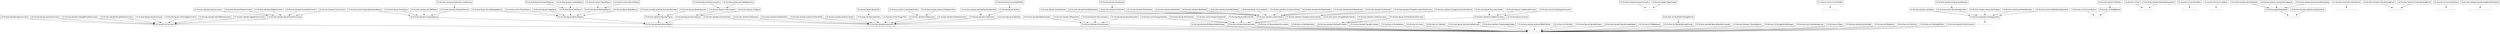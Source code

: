 digraph JHotDraw5_2 {
node [fontname=Helvetica, shape=record, color=grey, fontcolor=grey]

CH_ifa_draw_figures_PolyLineHandle [label="{CH.ifa.draw.figures.PolyLineHandle}", color="black", fontcolor="black" ]
	CH_ifa_draw_figures_PolyLineHandle -> CH_ifa_draw_standard_LocatorHandle [arrowhead=normal]

CH_ifa_draw_figures_InsertImageCommand [label="{CH.ifa.draw.figures.InsertImageCommand}", color="black", fontcolor="black" ]
	CH_ifa_draw_figures_InsertImageCommand -> CH_ifa_draw_util_Command [arrowhead=normal]

CH_ifa_draw_standard_CompositeFigure [label="{CH.ifa.draw.standard.CompositeFigure}", color="black", fontcolor="black" ]
	CH_ifa_draw_standard_CompositeFigure -> CH_ifa_draw_standard_AbstractFigure [arrowhead=normal]

CH_ifa_draw_samples_javadraw_URLTool [label="{CH.ifa.draw.samples.javadraw.URLTool}", color="black", fontcolor="black" ]
	CH_ifa_draw_samples_javadraw_URLTool -> CH_ifa_draw_standard_AbstractTool [arrowhead=normal]

CH_ifa_draw_samples_javadraw_Animator [label="{CH.ifa.draw.samples.javadraw.Animator}", color="black", fontcolor="black" ]
	CH_ifa_draw_samples_javadraw_Animator -> java_lang_Thread [arrowhead=normal]

CH_ifa_draw_figures_ConnectedTextTool [label="{CH.ifa.draw.figures.ConnectedTextTool}", color="black", fontcolor="black" ]
	CH_ifa_draw_figures_ConnectedTextTool -> CH_ifa_draw_figures_TextTool [arrowhead=normal]

CH_ifa_draw_samples_javadraw_BouncingDrawing [label="{CH.ifa.draw.samples.javadraw.BouncingDrawing}", color="black", fontcolor="black" ]
	CH_ifa_draw_samples_javadraw_BouncingDrawing -> CH_ifa_draw_standard_StandardDrawing [arrowhead=normal]

CH_ifa_draw_standard_ActionTool [label="{CH.ifa.draw.standard.ActionTool}", color="black", fontcolor="black" ]
	CH_ifa_draw_standard_ActionTool -> CH_ifa_draw_standard_AbstractTool [arrowhead=normal]

CH_ifa_draw_contrib_CustomToolBar [label="{CH.ifa.draw.contrib.CustomToolBar}", color="black", fontcolor="black" ]
	CH_ifa_draw_contrib_CustomToolBar -> javax_swing_JToolBar [arrowhead=normal]

CH_ifa_draw_standard_BufferedUpdateStrategy [label="{CH.ifa.draw.standard.BufferedUpdateStrategy}", color="black", fontcolor="black" ]
	CH_ifa_draw_standard_BufferedUpdateStrategy -> java_lang_Object [arrowhead=normal]

CH_ifa_draw_contrib_PolygonFigure [label="{CH.ifa.draw.contrib.PolygonFigure}", color="black", fontcolor="black" ]
	CH_ifa_draw_contrib_PolygonFigure -> CH_ifa_draw_figures_AttributeFigure [arrowhead=normal]

CH_ifa_draw_standard_ConnectionHandle [label="{CH.ifa.draw.standard.ConnectionHandle}", color="black", fontcolor="black" ]
	CH_ifa_draw_standard_ConnectionHandle -> CH_ifa_draw_standard_LocatorHandle [arrowhead=normal]

CH_ifa_draw_standard_NorthEastHandle [label="{CH.ifa.draw.standard.NorthEastHandle}", color="black", fontcolor="black" ]
	CH_ifa_draw_standard_NorthEastHandle -> CH_ifa_draw_standard_LocatorHandle [arrowhead=normal]

CH_ifa_draw_standard_RelativeLocator [label="{CH.ifa.draw.standard.RelativeLocator}", color="black", fontcolor="black" ]
	CH_ifa_draw_standard_RelativeLocator -> CH_ifa_draw_standard_AbstractLocator [arrowhead=normal]

CH_ifa_draw_figures_RadiusHandle [label="{CH.ifa.draw.figures.RadiusHandle}", color="black", fontcolor="black" ]
	CH_ifa_draw_figures_RadiusHandle -> CH_ifa_draw_standard_AbstractHandle [arrowhead=normal]

CH_ifa_draw_application_DrawApplication [label="{CH.ifa.draw.application.DrawApplication}", color="black", fontcolor="black" ]
	CH_ifa_draw_application_DrawApplication -> javax_swing_JFrame [arrowhead=normal]

CH_ifa_draw_util_ReverseVectorEnumerator [label="{CH.ifa.draw.util.ReverseVectorEnumerator}", color="black", fontcolor="black" ]
	CH_ifa_draw_util_ReverseVectorEnumerator -> java_lang_Object [arrowhead=normal]

CH_ifa_draw_standard_SendToBackCommand [label="{CH.ifa.draw.standard.SendToBackCommand}", color="black", fontcolor="black" ]
	CH_ifa_draw_standard_SendToBackCommand -> CH_ifa_draw_util_Command [arrowhead=normal]

CH_ifa_draw_util_StorableOutput [label="{CH.ifa.draw.util.StorableOutput}", color="black", fontcolor="black" ]
	CH_ifa_draw_util_StorableOutput -> java_lang_Object [arrowhead=normal]

CH_ifa_draw_standard_ChopBoxConnector [label="{CH.ifa.draw.standard.ChopBoxConnector}", color="black", fontcolor="black" ]
	CH_ifa_draw_standard_ChopBoxConnector -> CH_ifa_draw_standard_AbstractConnector [arrowhead=normal]

CH_ifa_draw_standard_ToggleGridCommand [label="{CH.ifa.draw.standard.ToggleGridCommand}", color="black", fontcolor="black" ]
	CH_ifa_draw_standard_ToggleGridCommand -> CH_ifa_draw_util_Command [arrowhead=normal]

CH_ifa_draw_figures_BorderDecorator [label="{CH.ifa.draw.figures.BorderDecorator}", color="black", fontcolor="black" ]
	CH_ifa_draw_figures_BorderDecorator -> CH_ifa_draw_standard_DecoratorFigure [arrowhead=normal]

CH_ifa_draw_contrib_PolygonTool [label="{CH.ifa.draw.contrib.PolygonTool}", color="black", fontcolor="black" ]
	CH_ifa_draw_contrib_PolygonTool -> CH_ifa_draw_standard_AbstractTool [arrowhead=normal]

CH_ifa_draw_standard_FigureTransferCommand [label="{CH.ifa.draw.standard.FigureTransferCommand}", color="black", fontcolor="black" ]
	CH_ifa_draw_standard_FigureTransferCommand -> CH_ifa_draw_util_Command [arrowhead=normal]

CH_ifa_draw_contrib_GraphicalCompositeFigure [label="{CH.ifa.draw.contrib.GraphicalCompositeFigure}", color="black", fontcolor="black" ]
	CH_ifa_draw_contrib_GraphicalCompositeFigure -> CH_ifa_draw_standard_CompositeFigure [arrowhead=normal]

CH_ifa_draw_samples_net_NetApp [label="{CH.ifa.draw.samples.net.NetApp}", color="black", fontcolor="black" ]
	CH_ifa_draw_samples_net_NetApp -> CH_ifa_draw_application_DrawApplication [arrowhead=normal]

CH_ifa_draw_samples_javadraw_AnimationDecorator [label="{CH.ifa.draw.samples.javadraw.AnimationDecorator}", color="black", fontcolor="black" ]
	CH_ifa_draw_samples_javadraw_AnimationDecorator -> CH_ifa_draw_standard_DecoratorFigure [arrowhead=normal]

CH_ifa_draw_samples_javadraw_MySelectionTool [label="{CH.ifa.draw.samples.javadraw.MySelectionTool}", color="black", fontcolor="black" ]
	CH_ifa_draw_samples_javadraw_MySelectionTool -> CH_ifa_draw_standard_SelectionTool [arrowhead=normal]

CH_ifa_draw_figures_BorderTool [label="{CH.ifa.draw.figures.BorderTool}", color="black", fontcolor="black" ]
	CH_ifa_draw_figures_BorderTool -> CH_ifa_draw_standard_ActionTool [arrowhead=normal]

CH_ifa_draw_standard_OffsetLocator [label="{CH.ifa.draw.standard.OffsetLocator}", color="black", fontcolor="black" ]
	CH_ifa_draw_standard_OffsetLocator -> CH_ifa_draw_standard_AbstractLocator [arrowhead=normal]

CH_ifa_draw_figures_ImageFigure [label="{CH.ifa.draw.figures.ImageFigure}", color="black", fontcolor="black" ]
	CH_ifa_draw_figures_ImageFigure -> CH_ifa_draw_figures_AttributeFigure [arrowhead=normal]

CH_ifa_draw_contrib_MDI_DrawApplication [label="{CH.ifa.draw.contrib.MDI_DrawApplication}", color="black", fontcolor="black" ]
	CH_ifa_draw_contrib_MDI_DrawApplication -> CH_ifa_draw_application_DrawApplication [arrowhead=normal]

CH_ifa_draw_standard_NorthWestHandle [label="{CH.ifa.draw.standard.NorthWestHandle}", color="black", fontcolor="black" ]
	CH_ifa_draw_standard_NorthWestHandle -> CH_ifa_draw_standard_LocatorHandle [arrowhead=normal]

CH_ifa_draw_standard_CutCommand [label="{CH.ifa.draw.standard.CutCommand}", color="black", fontcolor="black" ]
	CH_ifa_draw_standard_CutCommand -> CH_ifa_draw_standard_FigureTransferCommand [arrowhead=normal]

CH_ifa_draw_samples_net_NodeFigure [label="{CH.ifa.draw.samples.net.NodeFigure}", color="black", fontcolor="black" ]
	CH_ifa_draw_samples_net_NodeFigure -> CH_ifa_draw_figures_TextFigure [arrowhead=normal]

CH_ifa_draw_standard_FigureEnumerator [label="{CH.ifa.draw.standard.FigureEnumerator}", color="black", fontcolor="black" ]
	CH_ifa_draw_standard_FigureEnumerator -> java_lang_Object [arrowhead=normal]

CH_ifa_draw_standard_AlignCommand [label="{CH.ifa.draw.standard.AlignCommand}", color="black", fontcolor="black" ]
	CH_ifa_draw_standard_AlignCommand -> CH_ifa_draw_util_Command [arrowhead=normal]

CH_ifa_draw_util_PaletteButton [label="{CH.ifa.draw.util.PaletteButton}", color="black", fontcolor="black" ]
	CH_ifa_draw_util_PaletteButton -> javax_swing_JButton [arrowhead=normal]

CH_ifa_draw_util_StorableInput [label="{CH.ifa.draw.util.StorableInput}", color="black", fontcolor="black" ]
	CH_ifa_draw_util_StorableInput -> java_lang_Object [arrowhead=normal]

CH_ifa_draw_util_Iconkit [label="{CH.ifa.draw.util.Iconkit}", color="black", fontcolor="black" ]
	CH_ifa_draw_util_Iconkit -> java_lang_Object [arrowhead=normal]

CH_ifa_draw_util_Clipboard [label="{CH.ifa.draw.util.Clipboard}", color="black", fontcolor="black" ]
	CH_ifa_draw_util_Clipboard -> java_lang_Object [arrowhead=normal]

CH_ifa_draw_figures_AbstractLineDecoration [label="{CH.ifa.draw.figures.AbstractLineDecoration}", color="black", fontcolor="black" ]
	CH_ifa_draw_figures_AbstractLineDecoration -> java_lang_Object [arrowhead=normal]

CH_ifa_draw_standard_AbstractTool [label="{CH.ifa.draw.standard.AbstractTool}", color="black", fontcolor="black" ]
	CH_ifa_draw_standard_AbstractTool -> java_lang_Object [arrowhead=normal]

CH_ifa_draw_figures_AttributeFigure [label="{CH.ifa.draw.figures.AttributeFigure}", color="black", fontcolor="black" ]
	CH_ifa_draw_figures_AttributeFigure -> CH_ifa_draw_standard_AbstractFigure [arrowhead=normal]

CH_ifa_draw_figures_UngroupCommand [label="{CH.ifa.draw.figures.UngroupCommand}", color="black", fontcolor="black" ]
	CH_ifa_draw_figures_UngroupCommand -> CH_ifa_draw_util_Command [arrowhead=normal]

CH_ifa_draw_standard_SimpleUpdateStrategy [label="{CH.ifa.draw.standard.SimpleUpdateStrategy}", color="black", fontcolor="black" ]
	CH_ifa_draw_standard_SimpleUpdateStrategy -> java_lang_Object [arrowhead=normal]

CH_ifa_draw_samples_javadraw_PatternPainter [label="{CH.ifa.draw.samples.javadraw.PatternPainter}", color="black", fontcolor="black" ]
	CH_ifa_draw_samples_javadraw_PatternPainter -> java_lang_Object [arrowhead=normal]

CH_ifa_draw_util_Filler [label="{CH.ifa.draw.util.Filler}", color="black", fontcolor="black" ]
	CH_ifa_draw_util_Filler -> javax_swing_JPanel [arrowhead=normal]

CH_ifa_draw_standard_ChangeAttributeCommand [label="{CH.ifa.draw.standard.ChangeAttributeCommand}", color="black", fontcolor="black" ]
	CH_ifa_draw_standard_ChangeAttributeCommand -> CH_ifa_draw_util_Command [arrowhead=normal]

CH_ifa_draw_util_ColorMap [label="{CH.ifa.draw.util.ColorMap}", color="black", fontcolor="black" ]
	CH_ifa_draw_util_ColorMap -> java_lang_Object [arrowhead=normal]

CH_ifa_draw_samples_nothing_NothingApp [label="{CH.ifa.draw.samples.nothing.NothingApp}", color="black", fontcolor="black" ]
	CH_ifa_draw_samples_nothing_NothingApp -> CH_ifa_draw_application_DrawApplication [arrowhead=normal]

CH_ifa_draw_util_CommandMenu [label="{CH.ifa.draw.util.CommandMenu}", color="black", fontcolor="black" ]
	CH_ifa_draw_util_CommandMenu -> javax_swing_JMenu [arrowhead=normal]

CH_ifa_draw_standard_CopyCommand [label="{CH.ifa.draw.standard.CopyCommand}", color="black", fontcolor="black" ]
	CH_ifa_draw_standard_CopyCommand -> CH_ifa_draw_standard_FigureTransferCommand [arrowhead=normal]

CH_ifa_draw_framework_HJDError [label="{CH.ifa.draw.framework.HJDError}", color="black", fontcolor="black" ]
	CH_ifa_draw_framework_HJDError -> java_lang_Error [arrowhead=normal]

CH_ifa_draw_figures_FigureAttributes [label="{CH.ifa.draw.figures.FigureAttributes}", color="black", fontcolor="black" ]
	CH_ifa_draw_figures_FigureAttributes -> java_lang_Object [arrowhead=normal]

CH_ifa_draw_figures_ChopEllipseConnector [label="{CH.ifa.draw.figures.ChopEllipseConnector}", color="black", fontcolor="black" ]
	CH_ifa_draw_figures_ChopEllipseConnector -> CH_ifa_draw_standard_ChopBoxConnector [arrowhead=normal]

CH_ifa_draw_standard_ToolButton [label="{CH.ifa.draw.standard.ToolButton}", color="black", fontcolor="black" ]
	CH_ifa_draw_standard_ToolButton -> CH_ifa_draw_util_PaletteButton [arrowhead=normal]

CH_ifa_draw_samples_pert_PertApplet [label="{CH.ifa.draw.samples.pert.PertApplet}", color="black", fontcolor="black" ]
	CH_ifa_draw_samples_pert_PertApplet -> CH_ifa_draw_applet_DrawApplet [arrowhead=normal]

CH_ifa_draw_applet_SleeperThread [label="{CH.ifa.draw.applet.SleeperThread}", color="black", fontcolor="black" ]
	CH_ifa_draw_applet_SleeperThread -> java_lang_Thread [arrowhead=normal]

CH_ifa_draw_figures_LineFigure [label="{CH.ifa.draw.figures.LineFigure}", color="black", fontcolor="black" ]
	CH_ifa_draw_figures_LineFigure -> CH_ifa_draw_figures_PolyLineFigure [arrowhead=normal]

CH_ifa_draw_figures_RectangleFigure [label="{CH.ifa.draw.figures.RectangleFigure}", color="black", fontcolor="black" ]
	CH_ifa_draw_figures_RectangleFigure -> CH_ifa_draw_figures_AttributeFigure [arrowhead=normal]

CH_ifa_draw_standard_DecoratorFigure [label="{CH.ifa.draw.standard.DecoratorFigure}", color="black", fontcolor="black" ]
	CH_ifa_draw_standard_DecoratorFigure -> CH_ifa_draw_standard_AbstractFigure [arrowhead=normal]

CH_ifa_draw_standard_ChangeConnectionStartHandle [label="{CH.ifa.draw.standard.ChangeConnectionStartHandle}", color="black", fontcolor="black" ]
	CH_ifa_draw_standard_ChangeConnectionStartHandle -> CH_ifa_draw_standard_ChangeConnectionHandle [arrowhead=normal]

CH_ifa_draw_standard_SelectAreaTracker [label="{CH.ifa.draw.standard.SelectAreaTracker}", color="black", fontcolor="black" ]
	CH_ifa_draw_standard_SelectAreaTracker -> CH_ifa_draw_standard_AbstractTool [arrowhead=normal]

CH_ifa_draw_contrib_MDI_InternalFrame [label="{CH.ifa.draw.contrib.MDI_InternalFrame}", color="black", fontcolor="black" ]
	CH_ifa_draw_contrib_MDI_InternalFrame -> javax_swing_JInternalFrame [arrowhead=normal]

CH_ifa_draw_figures_PolyLineFigure [label="{CH.ifa.draw.figures.PolyLineFigure}", color="black", fontcolor="black" ]
	CH_ifa_draw_figures_PolyLineFigure -> CH_ifa_draw_standard_AbstractFigure [arrowhead=normal]

CH_ifa_draw_standard_SouthHandle [label="{CH.ifa.draw.standard.SouthHandle}", color="black", fontcolor="black" ]
	CH_ifa_draw_standard_SouthHandle -> CH_ifa_draw_standard_LocatorHandle [arrowhead=normal]

CH_ifa_draw_standard_PasteCommand [label="{CH.ifa.draw.standard.PasteCommand}", color="black", fontcolor="black" ]
	CH_ifa_draw_standard_PasteCommand -> CH_ifa_draw_standard_FigureTransferCommand [arrowhead=normal]

CH_ifa_draw_standard_StandardDrawingView [label="{CH.ifa.draw.standard.StandardDrawingView}", color="black", fontcolor="black" ]
	CH_ifa_draw_standard_StandardDrawingView -> javax_swing_JPanel [arrowhead=normal]

CH_ifa_draw_figures_FontSizeHandle [label="{CH.ifa.draw.figures.FontSizeHandle}", color="black", fontcolor="black" ]
	CH_ifa_draw_figures_FontSizeHandle -> CH_ifa_draw_standard_LocatorHandle [arrowhead=normal]

CH_ifa_draw_standard_StandardDrawing [label="{CH.ifa.draw.standard.StandardDrawing}", color="black", fontcolor="black" ]
	CH_ifa_draw_standard_StandardDrawing -> CH_ifa_draw_standard_CompositeFigure [arrowhead=normal]

CH_ifa_draw_standard_SouthEastHandle [label="{CH.ifa.draw.standard.SouthEastHandle}", color="black", fontcolor="black" ]
	CH_ifa_draw_standard_SouthEastHandle -> CH_ifa_draw_standard_LocatorHandle [arrowhead=normal]

CH_ifa_draw_standard_FigureChangeAdapter [label="{CH.ifa.draw.standard.FigureChangeAdapter}", color="black", fontcolor="black" ]
	CH_ifa_draw_standard_FigureChangeAdapter -> java_lang_Object [arrowhead=normal]

CH_ifa_draw_standard_NullHandle [label="{CH.ifa.draw.standard.NullHandle}", color="black", fontcolor="black" ]
	CH_ifa_draw_standard_NullHandle -> CH_ifa_draw_standard_LocatorHandle [arrowhead=normal]

CH_ifa_draw_samples_pert_PertDependency [label="{CH.ifa.draw.samples.pert.PertDependency}", color="black", fontcolor="black" ]
	CH_ifa_draw_samples_pert_PertDependency -> CH_ifa_draw_figures_LineConnection [arrowhead=normal]

CH_ifa_draw_util_PaletteLayout [label="{CH.ifa.draw.util.PaletteLayout}", color="black", fontcolor="black" ]
	CH_ifa_draw_util_PaletteLayout -> java_lang_Object [arrowhead=normal]

CH_ifa_draw_applet_DrawApplet [label="{CH.ifa.draw.applet.DrawApplet}", color="black", fontcolor="black" ]
	CH_ifa_draw_applet_DrawApplet -> javax_swing_JApplet [arrowhead=normal]

CH_ifa_draw_samples_javadraw_JavaDrawViewer [label="{CH.ifa.draw.samples.javadraw.JavaDrawViewer}", color="black", fontcolor="black" ]
	CH_ifa_draw_samples_javadraw_JavaDrawViewer -> javax_swing_JApplet [arrowhead=normal]

CH_ifa_draw_standard_NorthHandle [label="{CH.ifa.draw.standard.NorthHandle}", color="black", fontcolor="black" ]
	CH_ifa_draw_standard_NorthHandle -> CH_ifa_draw_standard_LocatorHandle [arrowhead=normal]

CH_ifa_draw_figures_NumberTextFigure [label="{CH.ifa.draw.figures.NumberTextFigure}", color="black", fontcolor="black" ]
	CH_ifa_draw_figures_NumberTextFigure -> CH_ifa_draw_figures_TextFigure [arrowhead=normal]

CH_ifa_draw_standard_LocatorHandle [label="{CH.ifa.draw.standard.LocatorHandle}", color="black", fontcolor="black" ]
	CH_ifa_draw_standard_LocatorHandle -> CH_ifa_draw_standard_AbstractHandle [arrowhead=normal]

CH_ifa_draw_figures_TextTool [label="{CH.ifa.draw.figures.TextTool}", color="black", fontcolor="black" ]
	CH_ifa_draw_figures_TextTool -> CH_ifa_draw_standard_CreationTool [arrowhead=normal]

CH_ifa_draw_contrib_ChopPolygonConnector [label="{CH.ifa.draw.contrib.ChopPolygonConnector}", color="black", fontcolor="black" ]
	CH_ifa_draw_contrib_ChopPolygonConnector -> CH_ifa_draw_standard_ChopBoxConnector [arrowhead=normal]

CH_ifa_draw_framework_FigureChangeEvent [label="{CH.ifa.draw.framework.FigureChangeEvent}", color="black", fontcolor="black" ]
	CH_ifa_draw_framework_FigureChangeEvent -> java_util_EventObject [arrowhead=normal]

CH_ifa_draw_standard_BringToFrontCommand [label="{CH.ifa.draw.standard.BringToFrontCommand}", color="black", fontcolor="black" ]
	CH_ifa_draw_standard_BringToFrontCommand -> CH_ifa_draw_util_Command [arrowhead=normal]

CH_ifa_draw_util_SerializationStorageFormat [label="{CH.ifa.draw.util.SerializationStorageFormat}", color="black", fontcolor="black" ]
	CH_ifa_draw_util_SerializationStorageFormat -> CH_ifa_draw_util_StandardStorageFormat [arrowhead=normal]

CH_ifa_draw_standard_ReverseFigureEnumerator [label="{CH.ifa.draw.standard.ReverseFigureEnumerator}", color="black", fontcolor="black" ]
	CH_ifa_draw_standard_ReverseFigureEnumerator -> java_lang_Object [arrowhead=normal]

CH_ifa_draw_standard_AbstractHandle [label="{CH.ifa.draw.standard.AbstractHandle}", color="black", fontcolor="black" ]
	CH_ifa_draw_standard_AbstractHandle -> java_lang_Object [arrowhead=normal]

CH_ifa_draw_figures_EllipseFigure [label="{CH.ifa.draw.figures.EllipseFigure}", color="black", fontcolor="black" ]
	CH_ifa_draw_figures_EllipseFigure -> CH_ifa_draw_figures_AttributeFigure [arrowhead=normal]

CH_ifa_draw_figures_PolyLineLocator [label="{CH.ifa.draw.figures.PolyLineLocator}", color="black", fontcolor="black" ]
	CH_ifa_draw_figures_PolyLineLocator -> CH_ifa_draw_standard_AbstractLocator [arrowhead=normal]

CH_ifa_draw_framework_FigureSelection [label="{CH.ifa.draw.framework.FigureSelection}", color="black", fontcolor="black" ]
	CH_ifa_draw_framework_FigureSelection -> java_lang_Object [arrowhead=normal]

CH_ifa_draw_util_CommandChoice [label="{CH.ifa.draw.util.CommandChoice}", color="black", fontcolor="black" ]
	CH_ifa_draw_util_CommandChoice -> javax_swing_JComboBox [arrowhead=normal]

CH_ifa_draw_standard_DeleteCommand [label="{CH.ifa.draw.standard.DeleteCommand}", color="black", fontcolor="black" ]
	CH_ifa_draw_standard_DeleteCommand -> CH_ifa_draw_standard_FigureTransferCommand [arrowhead=normal]

CH_ifa_draw_samples_pert_PertApplication [label="{CH.ifa.draw.samples.pert.PertApplication}", color="black", fontcolor="black" ]
	CH_ifa_draw_samples_pert_PertApplication -> CH_ifa_draw_application_DrawApplication [arrowhead=normal]

CH_ifa_draw_figures_ScribbleTool [label="{CH.ifa.draw.figures.ScribbleTool}", color="black", fontcolor="black" ]
	CH_ifa_draw_figures_ScribbleTool -> CH_ifa_draw_standard_AbstractTool [arrowhead=normal]

CH_ifa_draw_contrib_SplitPaneDrawApplication [label="{CH.ifa.draw.contrib.SplitPaneDrawApplication}", color="black", fontcolor="black" ]
	CH_ifa_draw_contrib_SplitPaneDrawApplication -> CH_ifa_draw_application_DrawApplication [arrowhead=normal]

CH_ifa_draw_util_Command [label="{CH.ifa.draw.util.Command}", color="black", fontcolor="black" ]
	CH_ifa_draw_util_Command -> java_lang_Object [arrowhead=normal]

CH_ifa_draw_figures_GroupHandle [label="{CH.ifa.draw.figures.GroupHandle}", color="black", fontcolor="black" ]
	CH_ifa_draw_figures_GroupHandle -> CH_ifa_draw_standard_NullHandle [arrowhead=normal]

CH_ifa_draw_samples_nothing_NothingApplet [label="{CH.ifa.draw.samples.nothing.NothingApplet}", color="black", fontcolor="black" ]
	CH_ifa_draw_samples_nothing_NothingApplet -> CH_ifa_draw_applet_DrawApplet [arrowhead=normal]

CH_ifa_draw_util_StorageFormatManager [label="{CH.ifa.draw.util.StorageFormatManager}", color="black", fontcolor="black" ]
	CH_ifa_draw_util_StorageFormatManager -> java_lang_Object [arrowhead=normal]

CH_ifa_draw_figures_GroupFigure [label="{CH.ifa.draw.figures.GroupFigure}", color="black", fontcolor="black" ]
	CH_ifa_draw_figures_GroupFigure -> CH_ifa_draw_standard_CompositeFigure [arrowhead=normal]

CH_ifa_draw_figures_PolyLineConnector [label="{CH.ifa.draw.figures.PolyLineConnector}", color="black", fontcolor="black" ]
	CH_ifa_draw_figures_PolyLineConnector -> CH_ifa_draw_standard_ChopBoxConnector [arrowhead=normal]

CH_ifa_draw_standard_EastHandle [label="{CH.ifa.draw.standard.EastHandle}", color="black", fontcolor="black" ]
	CH_ifa_draw_standard_EastHandle -> CH_ifa_draw_standard_LocatorHandle [arrowhead=normal]

CH_ifa_draw_standard_ConnectionTool [label="{CH.ifa.draw.standard.ConnectionTool}", color="black", fontcolor="black" ]
	CH_ifa_draw_standard_ConnectionTool -> CH_ifa_draw_standard_AbstractTool [arrowhead=normal]

CH_ifa_draw_contrib_StandardLayouter [label="{CH.ifa.draw.contrib.StandardLayouter}", color="black", fontcolor="black" ]
	CH_ifa_draw_contrib_StandardLayouter -> java_lang_Object [arrowhead=normal]

CH_ifa_draw_standard_DuplicateCommand [label="{CH.ifa.draw.standard.DuplicateCommand}", color="black", fontcolor="black" ]
	CH_ifa_draw_standard_DuplicateCommand -> CH_ifa_draw_standard_FigureTransferCommand [arrowhead=normal]

CH_ifa_draw_standard_LocatorConnector [label="{CH.ifa.draw.standard.LocatorConnector}", color="black", fontcolor="black" ]
	CH_ifa_draw_standard_LocatorConnector -> CH_ifa_draw_standard_AbstractConnector [arrowhead=normal]

CH_ifa_draw_standard_ChangeConnectionEndHandle [label="{CH.ifa.draw.standard.ChangeConnectionEndHandle}", color="black", fontcolor="black" ]
	CH_ifa_draw_standard_ChangeConnectionEndHandle -> CH_ifa_draw_standard_ChangeConnectionHandle [arrowhead=normal]

CH_ifa_draw_contrib_TriangleRotationHandle [label="{CH.ifa.draw.contrib.TriangleRotationHandle}", color="black", fontcolor="black" ]
	CH_ifa_draw_contrib_TriangleRotationHandle -> CH_ifa_draw_standard_AbstractHandle [arrowhead=normal]

CH_ifa_draw_samples_javadraw_JavaDrawApp [label="{CH.ifa.draw.samples.javadraw.JavaDrawApp}", color="black", fontcolor="black" ]
	CH_ifa_draw_samples_javadraw_JavaDrawApp -> CH_ifa_draw_contrib_MDI_DrawApplication [arrowhead=normal]

CH_ifa_draw_standard_AbstractConnector [label="{CH.ifa.draw.standard.AbstractConnector}", color="black", fontcolor="black" ]
	CH_ifa_draw_standard_AbstractConnector -> java_lang_Object [arrowhead=normal]

CH_ifa_draw_samples_javadraw_JavaDrawApplet [label="{CH.ifa.draw.samples.javadraw.JavaDrawApplet}", color="black", fontcolor="black" ]
	CH_ifa_draw_samples_javadraw_JavaDrawApplet -> CH_ifa_draw_applet_DrawApplet [arrowhead=normal]

CH_ifa_draw_util_StandardStorageFormat [label="{CH.ifa.draw.util.StandardStorageFormat}", color="black", fontcolor="black" ]
	CH_ifa_draw_util_StandardStorageFormat -> java_lang_Object [arrowhead=normal]

CH_ifa_draw_standard_AbstractFigure [label="{CH.ifa.draw.standard.AbstractFigure}", color="black", fontcolor="black" ]
	CH_ifa_draw_standard_AbstractFigure -> java_lang_Object [arrowhead=normal]

CH_ifa_draw_contrib_CustomSelectionTool [label="{CH.ifa.draw.contrib.CustomSelectionTool}", color="black", fontcolor="black" ]
	CH_ifa_draw_contrib_CustomSelectionTool -> CH_ifa_draw_standard_SelectionTool [arrowhead=normal]

CH_ifa_draw_standard_DragTracker [label="{CH.ifa.draw.standard.DragTracker}", color="black", fontcolor="black" ]
	CH_ifa_draw_standard_DragTracker -> CH_ifa_draw_standard_AbstractTool [arrowhead=normal]

CH_ifa_draw_standard_FigureChangeEventMulticaster [label="{CH.ifa.draw.standard.FigureChangeEventMulticaster}", color="black", fontcolor="black" ]
	CH_ifa_draw_standard_FigureChangeEventMulticaster -> java_awt_AWTEventMulticaster [arrowhead=normal]

CH_ifa_draw_figures_RoundRectangleFigure [label="{CH.ifa.draw.figures.RoundRectangleFigure}", color="black", fontcolor="black" ]
	CH_ifa_draw_figures_RoundRectangleFigure -> CH_ifa_draw_figures_AttributeFigure [arrowhead=normal]

CH_ifa_draw_figures_ElbowTextLocator [label="{CH.ifa.draw.figures.ElbowTextLocator}", color="black", fontcolor="black" ]
	CH_ifa_draw_figures_ElbowTextLocator -> CH_ifa_draw_standard_AbstractLocator [arrowhead=normal]

CH_ifa_draw_figures_TextFigure [label="{CH.ifa.draw.figures.TextFigure}", color="black", fontcolor="black" ]
	CH_ifa_draw_figures_TextFigure -> CH_ifa_draw_figures_AttributeFigure [arrowhead=normal]

CH_ifa_draw_standard_WestHandle [label="{CH.ifa.draw.standard.WestHandle}", color="black", fontcolor="black" ]
	CH_ifa_draw_standard_WestHandle -> CH_ifa_draw_standard_LocatorHandle [arrowhead=normal]

CH_ifa_draw_standard_HandleTracker [label="{CH.ifa.draw.standard.HandleTracker}", color="black", fontcolor="black" ]
	CH_ifa_draw_standard_HandleTracker -> CH_ifa_draw_standard_AbstractTool [arrowhead=normal]

CH_ifa_draw_figures_ArrowTip [label="{CH.ifa.draw.figures.ArrowTip}", color="black", fontcolor="black" ]
	CH_ifa_draw_figures_ArrowTip -> CH_ifa_draw_figures_AbstractLineDecoration [arrowhead=normal]

CH_ifa_draw_contrib_DiamondFigure [label="{CH.ifa.draw.contrib.DiamondFigure}", color="black", fontcolor="black" ]
	CH_ifa_draw_contrib_DiamondFigure -> CH_ifa_draw_figures_RectangleFigure [arrowhead=normal]

CH_ifa_draw_contrib_TriangleFigure [label="{CH.ifa.draw.contrib.TriangleFigure}", color="black", fontcolor="black" ]
	CH_ifa_draw_contrib_TriangleFigure -> CH_ifa_draw_figures_RectangleFigure [arrowhead=normal]

CH_ifa_draw_figures_GroupCommand [label="{CH.ifa.draw.figures.GroupCommand}", color="black", fontcolor="black" ]
	CH_ifa_draw_figures_GroupCommand -> CH_ifa_draw_util_Command [arrowhead=normal]

CH_ifa_draw_framework_DrawingChangeEvent [label="{CH.ifa.draw.framework.DrawingChangeEvent}", color="black", fontcolor="black" ]
	CH_ifa_draw_framework_DrawingChangeEvent -> java_util_EventObject [arrowhead=normal]

CH_ifa_draw_util_Geom [label="{CH.ifa.draw.util.Geom}", color="black", fontcolor="black" ]
	CH_ifa_draw_util_Geom -> java_lang_Object [arrowhead=normal]

CH_ifa_draw_figures_ElbowConnection [label="{CH.ifa.draw.figures.ElbowConnection}", color="black", fontcolor="black" ]
	CH_ifa_draw_figures_ElbowConnection -> CH_ifa_draw_figures_LineConnection [arrowhead=normal]

CH_ifa_draw_standard_BoxHandleKit [label="{CH.ifa.draw.standard.BoxHandleKit}", color="black", fontcolor="black" ]
	CH_ifa_draw_standard_BoxHandleKit -> java_lang_Object [arrowhead=normal]

CH_ifa_draw_contrib_PolygonHandle [label="{CH.ifa.draw.contrib.PolygonHandle}", color="black", fontcolor="black" ]
	CH_ifa_draw_contrib_PolygonHandle -> CH_ifa_draw_standard_AbstractHandle [arrowhead=normal]

CH_ifa_draw_standard_SelectionTool [label="{CH.ifa.draw.standard.SelectionTool}", color="black", fontcolor="black" ]
	CH_ifa_draw_standard_SelectionTool -> CH_ifa_draw_standard_AbstractTool [arrowhead=normal]

CH_ifa_draw_standard_CreationTool [label="{CH.ifa.draw.standard.CreationTool}", color="black", fontcolor="black" ]
	CH_ifa_draw_standard_CreationTool -> CH_ifa_draw_standard_AbstractTool [arrowhead=normal]

CH_ifa_draw_util_PaletteIcon [label="{CH.ifa.draw.util.PaletteIcon}", color="black", fontcolor="black" ]
	CH_ifa_draw_util_PaletteIcon -> java_lang_Object [arrowhead=normal]

CH_ifa_draw_util_ColorEntry [label="{CH.ifa.draw.util.ColorEntry}", color="black", fontcolor="black" ]
	CH_ifa_draw_util_ColorEntry -> java_lang_Object [arrowhead=normal]

CH_ifa_draw_figures_LineConnection [label="{CH.ifa.draw.figures.LineConnection}", color="black", fontcolor="black" ]
	CH_ifa_draw_figures_LineConnection -> CH_ifa_draw_figures_PolyLineFigure [arrowhead=normal]

CH_ifa_draw_standard_AbstractLocator [label="{CH.ifa.draw.standard.AbstractLocator}", color="black", fontcolor="black" ]
	CH_ifa_draw_standard_AbstractLocator -> java_lang_Object [arrowhead=normal]

CH_ifa_draw_samples_javadraw_FollowURLTool [label="{CH.ifa.draw.samples.javadraw.FollowURLTool}", color="black", fontcolor="black" ]
	CH_ifa_draw_samples_javadraw_FollowURLTool -> CH_ifa_draw_standard_AbstractTool [arrowhead=normal]

CH_ifa_draw_util_FloatingTextField [label="{CH.ifa.draw.util.FloatingTextField}", color="black", fontcolor="black" ]
	CH_ifa_draw_util_FloatingTextField -> java_lang_Object [arrowhead=normal]

CH_ifa_draw_standard_SouthWestHandle [label="{CH.ifa.draw.standard.SouthWestHandle}", color="black", fontcolor="black" ]
	CH_ifa_draw_standard_SouthWestHandle -> CH_ifa_draw_standard_LocatorHandle [arrowhead=normal]

CH_ifa_draw_samples_pert_PertFigureCreationTool [label="{CH.ifa.draw.samples.pert.PertFigureCreationTool}", color="black", fontcolor="black" ]
	CH_ifa_draw_samples_pert_PertFigureCreationTool -> CH_ifa_draw_standard_CreationTool [arrowhead=normal]

CH_ifa_draw_util_CommandButton [label="{CH.ifa.draw.util.CommandButton}", color="black", fontcolor="black" ]
	CH_ifa_draw_util_CommandButton -> javax_swing_JButton [arrowhead=normal]

CH_ifa_draw_samples_pert_PertFigure [label="{CH.ifa.draw.samples.pert.PertFigure}", color="black", fontcolor="black" ]
	CH_ifa_draw_samples_pert_PertFigure -> CH_ifa_draw_standard_CompositeFigure [arrowhead=normal]

CH_ifa_draw_figures_ElbowHandle [label="{CH.ifa.draw.figures.ElbowHandle}", color="black", fontcolor="black" ]
	CH_ifa_draw_figures_ElbowHandle -> CH_ifa_draw_standard_AbstractHandle [arrowhead=normal]

CH_ifa_draw_figures_ShortestDistanceConnector [label="{CH.ifa.draw.figures.ShortestDistanceConnector}", color="black", fontcolor="black" ]
	CH_ifa_draw_figures_ShortestDistanceConnector -> CH_ifa_draw_standard_AbstractConnector [arrowhead=normal]

CH_ifa_draw_contrib_PolygonScaleHandle [label="{CH.ifa.draw.contrib.PolygonScaleHandle}", color="black", fontcolor="black" ]
	CH_ifa_draw_contrib_PolygonScaleHandle -> CH_ifa_draw_standard_AbstractHandle [arrowhead=normal]

CH_ifa_draw_standard_GridConstrainer [label="{CH.ifa.draw.standard.GridConstrainer}", color="black", fontcolor="black" ]
	CH_ifa_draw_standard_GridConstrainer -> java_lang_Object [arrowhead=normal]

CH_ifa_draw_standard_ChangeConnectionHandle [label="{CH.ifa.draw.standard.ChangeConnectionHandle}", color="black", fontcolor="black" ]
	CH_ifa_draw_standard_ChangeConnectionHandle -> CH_ifa_draw_standard_AbstractHandle [arrowhead=normal]

}
